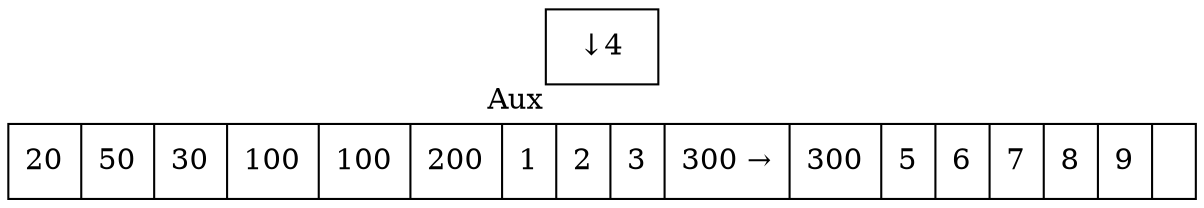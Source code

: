 digraph G{ node [shape = record ];
 rankdir=LR;X[label="{ 20|50|30|100|100|200|1|2|3|300 → |300|5|6|7|8|9|}"]
2[label=" { ↓ 4}"xlabel="Aux"]
}
